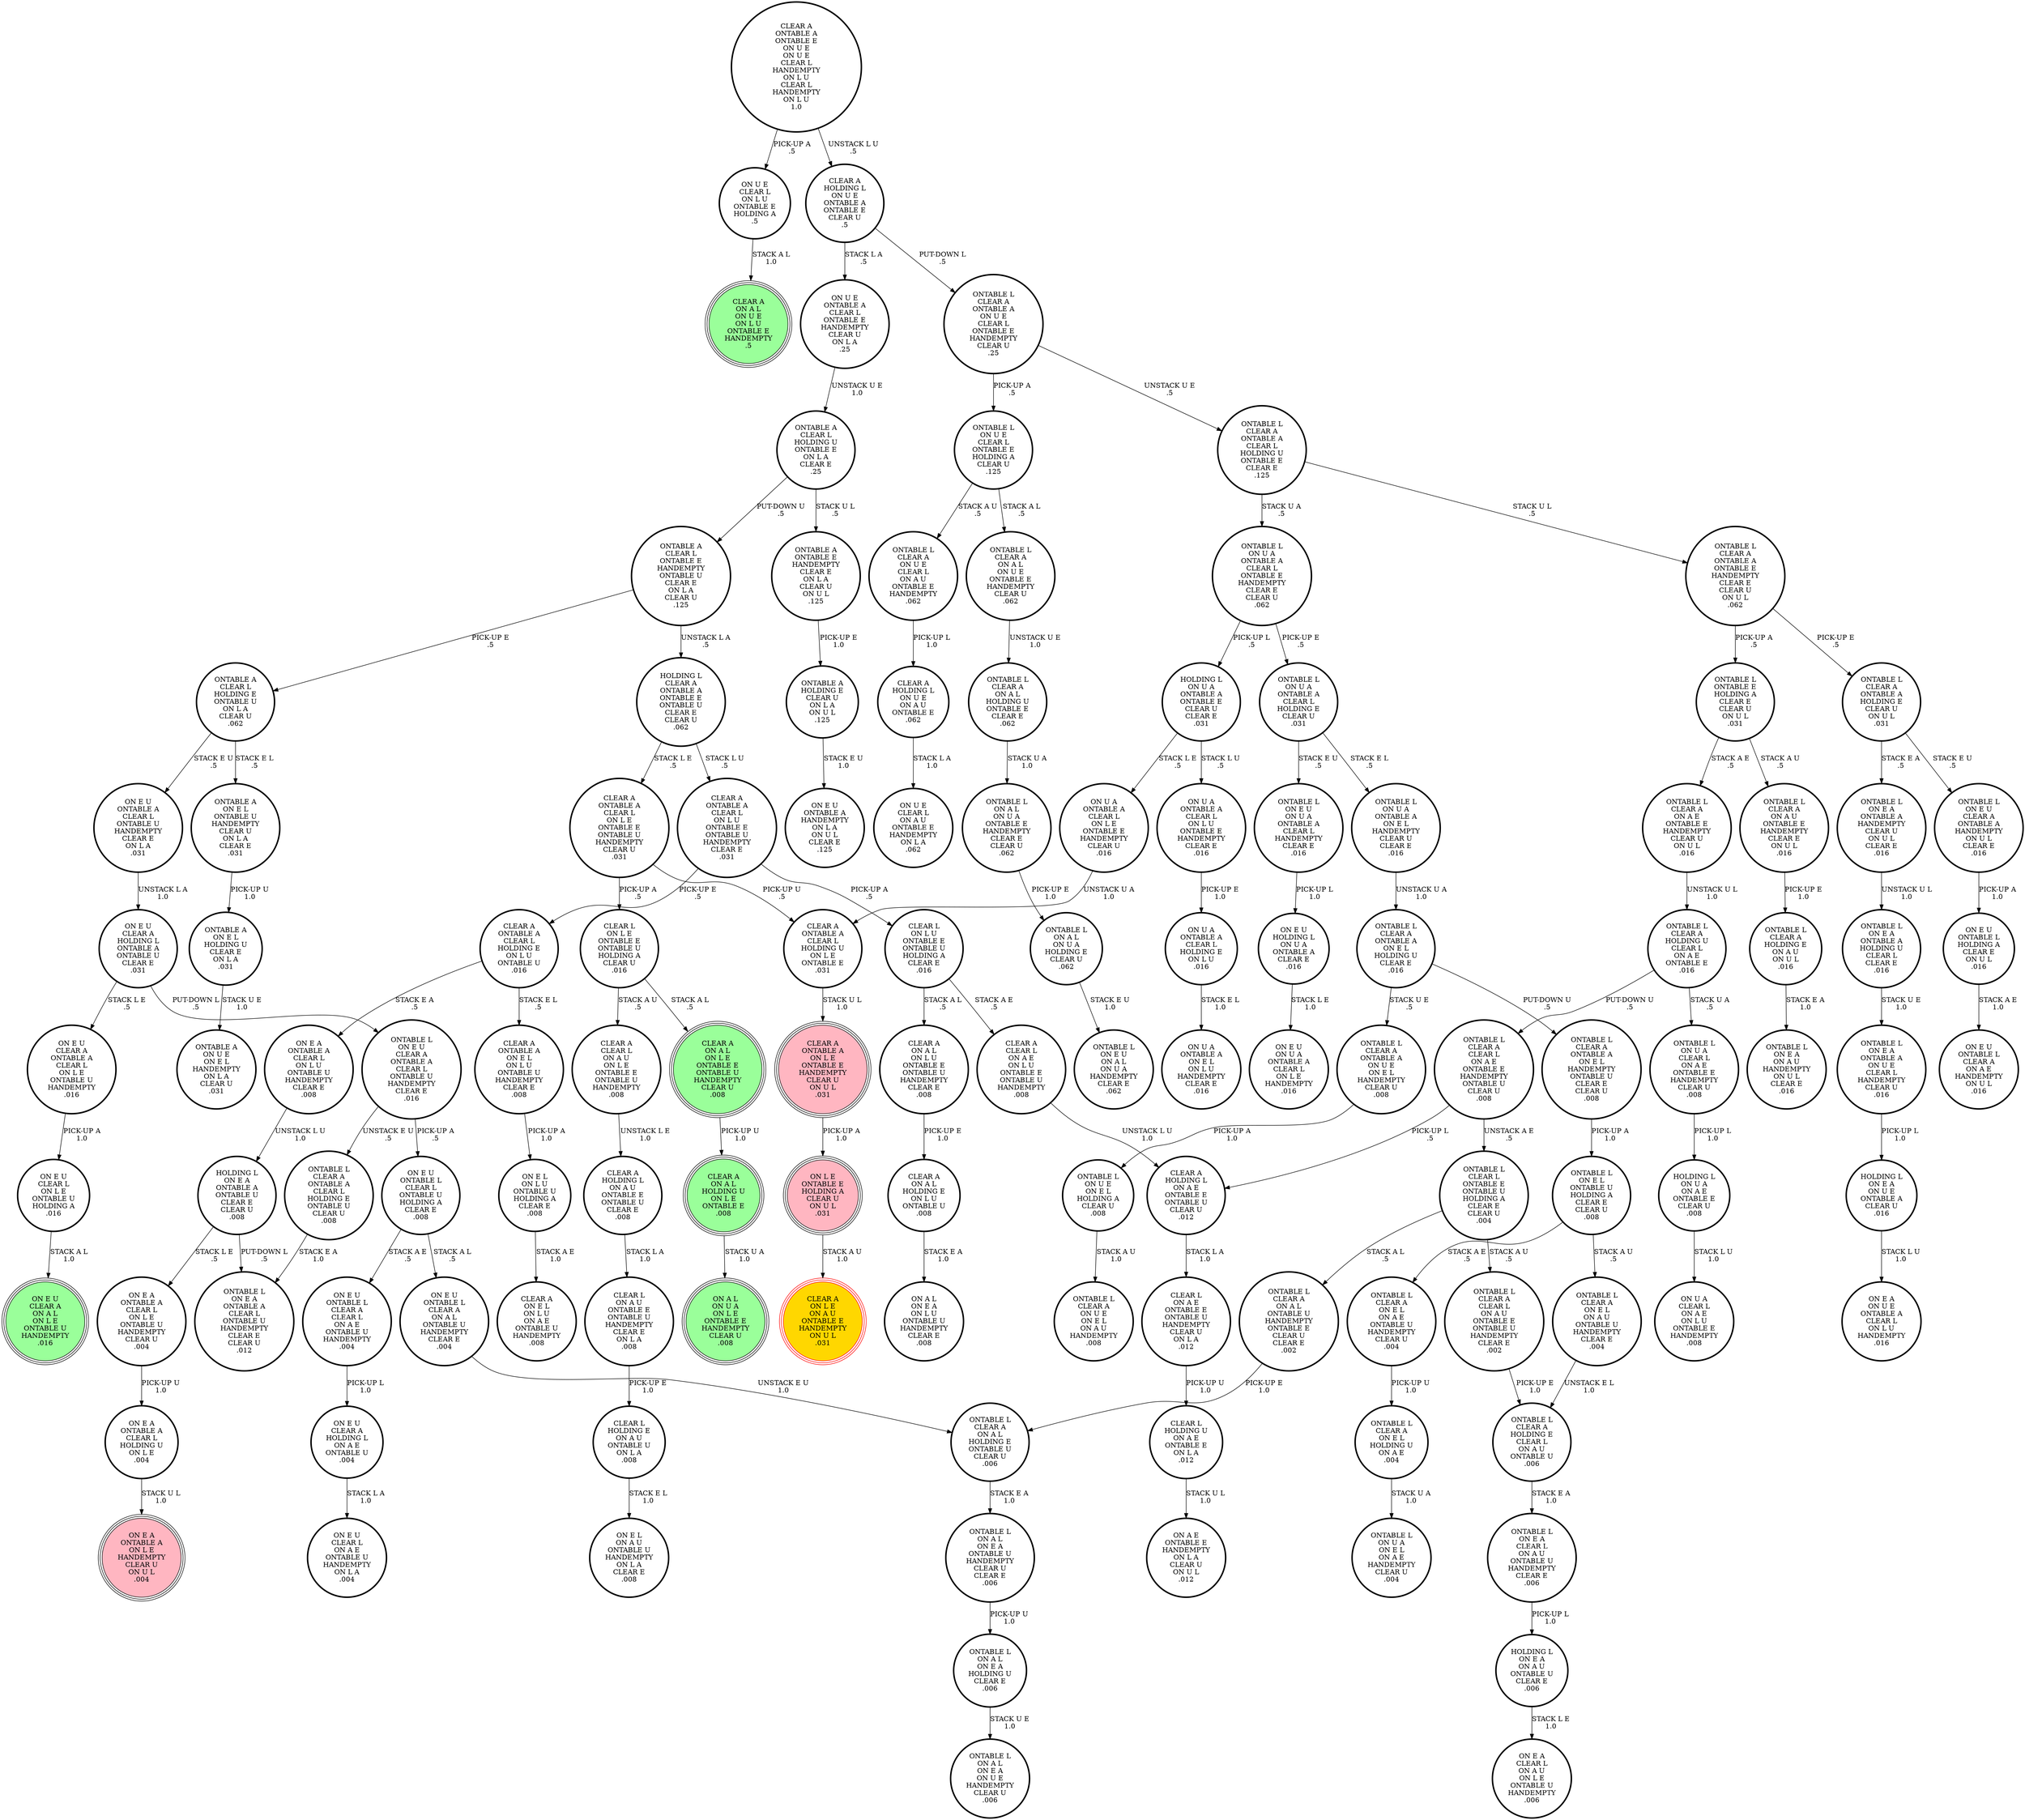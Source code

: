 digraph {
"ONTABLE L\nCLEAR A\nONTABLE A\nCLEAR L\nHOLDING U\nONTABLE E\nCLEAR E\n.125\n" -> "ONTABLE L\nON U A\nONTABLE A\nCLEAR L\nONTABLE E\nHANDEMPTY\nCLEAR E\nCLEAR U\n.062\n"[label="STACK U A\n.5\n"];
"ONTABLE L\nCLEAR A\nONTABLE A\nCLEAR L\nHOLDING U\nONTABLE E\nCLEAR E\n.125\n" -> "ONTABLE L\nCLEAR A\nONTABLE A\nONTABLE E\nHANDEMPTY\nCLEAR E\nCLEAR U\nON U L\n.062\n"[label="STACK U L\n.5\n"];
"ONTABLE L\nCLEAR A\nON A U\nONTABLE E\nHANDEMPTY\nCLEAR E\nON U L\n.016\n" -> "ONTABLE L\nCLEAR A\nHOLDING E\nON A U\nON U L\n.016\n"[label="PICK-UP E\n1.0\n"];
"ONTABLE L\nON E A\nONTABLE A\nHOLDING U\nCLEAR L\nCLEAR E\n.016\n" -> "ONTABLE L\nON E A\nONTABLE A\nON U E\nCLEAR L\nHANDEMPTY\nCLEAR U\n.016\n"[label="STACK U E\n1.0\n"];
"ONTABLE L\nCLEAR A\nONTABLE A\nON U E\nON E L\nHANDEMPTY\nCLEAR U\n.008\n" -> "ONTABLE L\nON U E\nON E L\nHOLDING A\nCLEAR U\n.008\n"[label="PICK-UP A\n1.0\n"];
"HOLDING L\nON E A\nON U E\nONTABLE A\nCLEAR U\n.016\n" -> "ON E A\nON U E\nONTABLE A\nCLEAR L\nON L U\nHANDEMPTY\n.016\n"[label="STACK L U\n1.0\n"];
"CLEAR A\nONTABLE A\nCLEAR L\nON L E\nONTABLE E\nONTABLE U\nHANDEMPTY\nCLEAR U\n.031\n" -> "CLEAR A\nONTABLE A\nCLEAR L\nHOLDING U\nON L E\nONTABLE E\n.031\n"[label="PICK-UP U\n.5\n"];
"CLEAR A\nONTABLE A\nCLEAR L\nON L E\nONTABLE E\nONTABLE U\nHANDEMPTY\nCLEAR U\n.031\n" -> "CLEAR L\nON L E\nONTABLE E\nONTABLE U\nHOLDING A\nCLEAR U\n.016\n"[label="PICK-UP A\n.5\n"];
"CLEAR A\nONTABLE A\nONTABLE E\nON U E\nON U E\nCLEAR L\nHANDEMPTY\nON L U\nCLEAR L\nHANDEMPTY\nON L U\n1.0\n" -> "ON U E\nCLEAR L\nON L U\nONTABLE E\nHOLDING A\n.5\n"[label="PICK-UP A\n.5\n"];
"CLEAR A\nONTABLE A\nONTABLE E\nON U E\nON U E\nCLEAR L\nHANDEMPTY\nON L U\nCLEAR L\nHANDEMPTY\nON L U\n1.0\n" -> "CLEAR A\nHOLDING L\nON U E\nONTABLE A\nONTABLE E\nCLEAR U\n.5\n"[label="UNSTACK L U\n.5\n"];
"ONTABLE L\nCLEAR A\nCLEAR L\nON A E\nONTABLE E\nHANDEMPTY\nONTABLE U\nCLEAR U\n.008\n" -> "CLEAR A\nHOLDING L\nON A E\nONTABLE E\nONTABLE U\nCLEAR U\n.012\n"[label="PICK-UP L\n.5\n"];
"ONTABLE L\nCLEAR A\nCLEAR L\nON A E\nONTABLE E\nHANDEMPTY\nONTABLE U\nCLEAR U\n.008\n" -> "ONTABLE L\nCLEAR L\nONTABLE E\nONTABLE U\nHOLDING A\nCLEAR E\nCLEAR U\n.004\n"[label="UNSTACK A E\n.5\n"];
"ONTABLE L\nON A L\nON U A\nHOLDING E\nCLEAR U\n.062\n" -> "ONTABLE L\nON E U\nON A L\nON U A\nHANDEMPTY\nCLEAR E\n.062\n"[label="STACK E U\n1.0\n"];
"CLEAR A\nCLEAR L\nON A E\nON L U\nONTABLE E\nONTABLE U\nHANDEMPTY\n.008\n" -> "CLEAR A\nHOLDING L\nON A E\nONTABLE E\nONTABLE U\nCLEAR U\n.012\n"[label="UNSTACK L U\n1.0\n"];
"ONTABLE L\nCLEAR A\nHOLDING E\nCLEAR L\nON A U\nONTABLE U\n.006\n" -> "ONTABLE L\nON E A\nCLEAR L\nON A U\nONTABLE U\nHANDEMPTY\nCLEAR E\n.006\n"[label="STACK E A\n1.0\n"];
"ONTABLE L\nON E U\nCLEAR A\nONTABLE A\nHANDEMPTY\nON U L\nCLEAR E\n.016\n" -> "ON E U\nONTABLE L\nHOLDING A\nCLEAR E\nON U L\n.016\n"[label="PICK-UP A\n1.0\n"];
"ON E L\nON L U\nONTABLE U\nHOLDING A\nCLEAR E\n.008\n" -> "CLEAR A\nON E L\nON L U\nON A E\nONTABLE U\nHANDEMPTY\n.008\n"[label="STACK A E\n1.0\n"];
"CLEAR A\nONTABLE A\nCLEAR L\nHOLDING U\nON L E\nONTABLE E\n.031\n" -> "CLEAR A\nONTABLE A\nON L E\nONTABLE E\nHANDEMPTY\nCLEAR U\nON U L\n.031\n"[label="STACK U L\n1.0\n"];
"ONTABLE L\nON U E\nCLEAR L\nONTABLE E\nHOLDING A\nCLEAR U\n.125\n" -> "ONTABLE L\nCLEAR A\nON U E\nCLEAR L\nON A U\nONTABLE E\nHANDEMPTY\n.062\n"[label="STACK A U\n.5\n"];
"ONTABLE L\nON U E\nCLEAR L\nONTABLE E\nHOLDING A\nCLEAR U\n.125\n" -> "ONTABLE L\nCLEAR A\nON A L\nON U E\nONTABLE E\nHANDEMPTY\nCLEAR U\n.062\n"[label="STACK A L\n.5\n"];
"ON E A\nONTABLE A\nCLEAR L\nON L U\nONTABLE U\nHANDEMPTY\nCLEAR E\n.008\n" -> "HOLDING L\nON E A\nONTABLE A\nONTABLE U\nCLEAR E\nCLEAR U\n.008\n"[label="UNSTACK L U\n1.0\n"];
"ONTABLE L\nON E A\nONTABLE A\nON U E\nCLEAR L\nHANDEMPTY\nCLEAR U\n.016\n" -> "HOLDING L\nON E A\nON U E\nONTABLE A\nCLEAR U\n.016\n"[label="PICK-UP L\n1.0\n"];
"HOLDING L\nON E A\nON A U\nONTABLE U\nCLEAR E\n.006\n" -> "ON E A\nCLEAR L\nON A U\nON L E\nONTABLE U\nHANDEMPTY\n.006\n"[label="STACK L E\n1.0\n"];
"CLEAR L\nON L E\nONTABLE E\nONTABLE U\nHOLDING A\nCLEAR U\n.016\n" -> "CLEAR A\nCLEAR L\nON A U\nON L E\nONTABLE E\nONTABLE U\nHANDEMPTY\n.008\n"[label="STACK A U\n.5\n"];
"CLEAR L\nON L E\nONTABLE E\nONTABLE U\nHOLDING A\nCLEAR U\n.016\n" -> "CLEAR A\nON A L\nON L E\nONTABLE E\nONTABLE U\nHANDEMPTY\nCLEAR U\n.008\n"[label="STACK A L\n.5\n"];
"ON E A\nONTABLE A\nCLEAR L\nON L E\nONTABLE U\nHANDEMPTY\nCLEAR U\n.004\n" -> "ON E A\nONTABLE A\nCLEAR L\nHOLDING U\nON L E\n.004\n"[label="PICK-UP U\n1.0\n"];
"ONTABLE L\nCLEAR A\nCLEAR L\nON A U\nONTABLE E\nONTABLE U\nHANDEMPTY\nCLEAR E\n.002\n" -> "ONTABLE L\nCLEAR A\nHOLDING E\nCLEAR L\nON A U\nONTABLE U\n.006\n"[label="PICK-UP E\n1.0\n"];
"ONTABLE L\nONTABLE E\nHOLDING A\nCLEAR E\nCLEAR U\nON U L\n.031\n" -> "ONTABLE L\nCLEAR A\nON A E\nONTABLE E\nHANDEMPTY\nCLEAR U\nON U L\n.016\n"[label="STACK A E\n.5\n"];
"ONTABLE L\nONTABLE E\nHOLDING A\nCLEAR E\nCLEAR U\nON U L\n.031\n" -> "ONTABLE L\nCLEAR A\nON A U\nONTABLE E\nHANDEMPTY\nCLEAR E\nON U L\n.016\n"[label="STACK A U\n.5\n"];
"CLEAR A\nONTABLE A\nCLEAR L\nHOLDING E\nON L U\nONTABLE U\n.016\n" -> "ON E A\nONTABLE A\nCLEAR L\nON L U\nONTABLE U\nHANDEMPTY\nCLEAR E\n.008\n"[label="STACK E A\n.5\n"];
"CLEAR A\nONTABLE A\nCLEAR L\nHOLDING E\nON L U\nONTABLE U\n.016\n" -> "CLEAR A\nONTABLE A\nON E L\nON L U\nONTABLE U\nHANDEMPTY\nCLEAR E\n.008\n"[label="STACK E L\n.5\n"];
"ONTABLE L\nCLEAR A\nONTABLE A\nON E L\nHANDEMPTY\nONTABLE U\nCLEAR E\nCLEAR U\n.008\n" -> "ONTABLE L\nON E L\nONTABLE U\nHOLDING A\nCLEAR E\nCLEAR U\n.008\n"[label="PICK-UP A\n1.0\n"];
"ONTABLE A\nON E L\nONTABLE U\nHANDEMPTY\nCLEAR U\nON L A\nCLEAR E\n.031\n" -> "ONTABLE A\nON E L\nHOLDING U\nCLEAR E\nON L A\n.031\n"[label="PICK-UP U\n1.0\n"];
"ON L E\nONTABLE E\nHOLDING A\nCLEAR U\nON U L\n.031\n" -> "CLEAR A\nON L E\nON A U\nONTABLE E\nHANDEMPTY\nON U L\n.031\n"[label="STACK A U\n1.0\n"];
"ON U E\nCLEAR L\nON L U\nONTABLE E\nHOLDING A\n.5\n" -> "CLEAR A\nON A L\nON U E\nON L U\nONTABLE E\nHANDEMPTY\n.5\n"[label="STACK A L\n1.0\n"];
"ON U A\nONTABLE A\nCLEAR L\nON L E\nONTABLE E\nHANDEMPTY\nCLEAR U\n.016\n" -> "CLEAR A\nONTABLE A\nCLEAR L\nHOLDING U\nON L E\nONTABLE E\n.031\n"[label="UNSTACK U A\n1.0\n"];
"CLEAR L\nON L U\nONTABLE E\nONTABLE U\nHOLDING A\nCLEAR E\n.016\n" -> "CLEAR A\nON A L\nON L U\nONTABLE E\nONTABLE U\nHANDEMPTY\nCLEAR E\n.008\n"[label="STACK A L\n.5\n"];
"CLEAR L\nON L U\nONTABLE E\nONTABLE U\nHOLDING A\nCLEAR E\n.016\n" -> "CLEAR A\nCLEAR L\nON A E\nON L U\nONTABLE E\nONTABLE U\nHANDEMPTY\n.008\n"[label="STACK A E\n.5\n"];
"CLEAR L\nON A U\nONTABLE E\nONTABLE U\nHANDEMPTY\nCLEAR E\nON L A\n.008\n" -> "CLEAR L\nHOLDING E\nON A U\nONTABLE U\nON L A\n.008\n"[label="PICK-UP E\n1.0\n"];
"ON E A\nONTABLE A\nCLEAR L\nHOLDING U\nON L E\n.004\n" -> "ON E A\nONTABLE A\nON L E\nHANDEMPTY\nCLEAR U\nON U L\n.004\n"[label="STACK U L\n1.0\n"];
"ONTABLE L\nON U A\nCLEAR L\nON A E\nONTABLE E\nHANDEMPTY\nCLEAR U\n.008\n" -> "HOLDING L\nON U A\nON A E\nONTABLE E\nCLEAR U\n.008\n"[label="PICK-UP L\n1.0\n"];
"ONTABLE L\nON U A\nONTABLE A\nCLEAR L\nONTABLE E\nHANDEMPTY\nCLEAR E\nCLEAR U\n.062\n" -> "HOLDING L\nON U A\nONTABLE A\nONTABLE E\nCLEAR U\nCLEAR E\n.031\n"[label="PICK-UP L\n.5\n"];
"ONTABLE L\nON U A\nONTABLE A\nCLEAR L\nONTABLE E\nHANDEMPTY\nCLEAR E\nCLEAR U\n.062\n" -> "ONTABLE L\nON U A\nONTABLE A\nCLEAR L\nHOLDING E\nCLEAR U\n.031\n"[label="PICK-UP E\n.5\n"];
"HOLDING L\nON E A\nONTABLE A\nONTABLE U\nCLEAR E\nCLEAR U\n.008\n" -> "ONTABLE L\nON E A\nONTABLE A\nCLEAR L\nONTABLE U\nHANDEMPTY\nCLEAR E\nCLEAR U\n.012\n"[label="PUT-DOWN L\n.5\n"];
"HOLDING L\nON E A\nONTABLE A\nONTABLE U\nCLEAR E\nCLEAR U\n.008\n" -> "ON E A\nONTABLE A\nCLEAR L\nON L E\nONTABLE U\nHANDEMPTY\nCLEAR U\n.004\n"[label="STACK L E\n.5\n"];
"CLEAR L\nHOLDING U\nON A E\nONTABLE E\nON L A\n.012\n" -> "ON A E\nONTABLE E\nHANDEMPTY\nON L A\nCLEAR U\nON U L\n.012\n"[label="STACK U L\n1.0\n"];
"ONTABLE L\nON U A\nONTABLE A\nON E L\nHANDEMPTY\nCLEAR U\nCLEAR E\n.016\n" -> "ONTABLE L\nCLEAR A\nONTABLE A\nON E L\nHOLDING U\nCLEAR E\n.016\n"[label="UNSTACK U A\n1.0\n"];
"CLEAR A\nONTABLE A\nCLEAR L\nON L U\nONTABLE E\nONTABLE U\nHANDEMPTY\nCLEAR E\n.031\n" -> "CLEAR A\nONTABLE A\nCLEAR L\nHOLDING E\nON L U\nONTABLE U\n.016\n"[label="PICK-UP E\n.5\n"];
"CLEAR A\nONTABLE A\nCLEAR L\nON L U\nONTABLE E\nONTABLE U\nHANDEMPTY\nCLEAR E\n.031\n" -> "CLEAR L\nON L U\nONTABLE E\nONTABLE U\nHOLDING A\nCLEAR E\n.016\n"[label="PICK-UP A\n.5\n"];
"CLEAR A\nON A L\nON L E\nONTABLE E\nONTABLE U\nHANDEMPTY\nCLEAR U\n.008\n" -> "CLEAR A\nON A L\nHOLDING U\nON L E\nONTABLE E\n.008\n"[label="PICK-UP U\n1.0\n"];
"ON E U\nONTABLE L\nCLEAR L\nONTABLE U\nHOLDING A\nCLEAR E\n.008\n" -> "ON E U\nONTABLE L\nCLEAR A\nCLEAR L\nON A E\nONTABLE U\nHANDEMPTY\n.004\n"[label="STACK A E\n.5\n"];
"ON E U\nONTABLE L\nCLEAR L\nONTABLE U\nHOLDING A\nCLEAR E\n.008\n" -> "ON E U\nONTABLE L\nCLEAR A\nON A L\nONTABLE U\nHANDEMPTY\nCLEAR E\n.004\n"[label="STACK A L\n.5\n"];
"ONTABLE L\nCLEAR A\nON E L\nON A U\nONTABLE U\nHANDEMPTY\nCLEAR E\n.004\n" -> "ONTABLE L\nCLEAR A\nHOLDING E\nCLEAR L\nON A U\nONTABLE U\n.006\n"[label="UNSTACK E L\n1.0\n"];
"ONTABLE L\nCLEAR A\nON E L\nON A E\nONTABLE U\nHANDEMPTY\nCLEAR U\n.004\n" -> "ONTABLE L\nCLEAR A\nON E L\nHOLDING U\nON A E\n.004\n"[label="PICK-UP U\n1.0\n"];
"ON E U\nONTABLE A\nCLEAR L\nONTABLE U\nHANDEMPTY\nCLEAR E\nON L A\n.031\n" -> "ON E U\nCLEAR A\nHOLDING L\nONTABLE A\nONTABLE U\nCLEAR E\n.031\n"[label="UNSTACK L A\n1.0\n"];
"ONTABLE L\nCLEAR A\nONTABLE A\nCLEAR L\nHOLDING E\nONTABLE U\nCLEAR U\n.008\n" -> "ONTABLE L\nON E A\nONTABLE A\nCLEAR L\nONTABLE U\nHANDEMPTY\nCLEAR E\nCLEAR U\n.012\n"[label="STACK E A\n1.0\n"];
"CLEAR A\nHOLDING L\nON U E\nONTABLE A\nONTABLE E\nCLEAR U\n.5\n" -> "ONTABLE L\nCLEAR A\nONTABLE A\nON U E\nCLEAR L\nONTABLE E\nHANDEMPTY\nCLEAR U\n.25\n"[label="PUT-DOWN L\n.5\n"];
"CLEAR A\nHOLDING L\nON U E\nONTABLE A\nONTABLE E\nCLEAR U\n.5\n" -> "ON U E\nONTABLE A\nCLEAR L\nONTABLE E\nHANDEMPTY\nCLEAR U\nON L A\n.25\n"[label="STACK L A\n.5\n"];
"ONTABLE A\nHOLDING E\nCLEAR U\nON L A\nON U L\n.125\n" -> "ON E U\nONTABLE A\nHANDEMPTY\nON L A\nON U L\nCLEAR E\n.125\n"[label="STACK E U\n1.0\n"];
"ONTABLE L\nCLEAR A\nON A L\nON U E\nONTABLE E\nHANDEMPTY\nCLEAR U\n.062\n" -> "ONTABLE L\nCLEAR A\nON A L\nHOLDING U\nONTABLE E\nCLEAR E\n.062\n"[label="UNSTACK U E\n1.0\n"];
"HOLDING L\nON U A\nONTABLE A\nONTABLE E\nCLEAR U\nCLEAR E\n.031\n" -> "ON U A\nONTABLE A\nCLEAR L\nON L E\nONTABLE E\nHANDEMPTY\nCLEAR U\n.016\n"[label="STACK L E\n.5\n"];
"HOLDING L\nON U A\nONTABLE A\nONTABLE E\nCLEAR U\nCLEAR E\n.031\n" -> "ON U A\nONTABLE A\nCLEAR L\nON L U\nONTABLE E\nHANDEMPTY\nCLEAR E\n.016\n"[label="STACK L U\n.5\n"];
"ONTABLE L\nCLEAR A\nHOLDING E\nON A U\nON U L\n.016\n" -> "ONTABLE L\nON E A\nON A U\nHANDEMPTY\nON U L\nCLEAR E\n.016\n"[label="STACK E A\n1.0\n"];
"ONTABLE L\nCLEAR A\nON A E\nONTABLE E\nHANDEMPTY\nCLEAR U\nON U L\n.016\n" -> "ONTABLE L\nCLEAR A\nHOLDING U\nCLEAR L\nON A E\nONTABLE E\n.016\n"[label="UNSTACK U L\n1.0\n"];
"CLEAR A\nHOLDING L\nON U E\nON A U\nONTABLE E\n.062\n" -> "ON U E\nCLEAR L\nON A U\nONTABLE E\nHANDEMPTY\nON L A\n.062\n"[label="STACK L A\n1.0\n"];
"CLEAR A\nONTABLE A\nON L E\nONTABLE E\nHANDEMPTY\nCLEAR U\nON U L\n.031\n" -> "ON L E\nONTABLE E\nHOLDING A\nCLEAR U\nON U L\n.031\n"[label="PICK-UP A\n1.0\n"];
"CLEAR A\nON A L\nHOLDING E\nON L U\nONTABLE U\n.008\n" -> "ON A L\nON E A\nON L U\nONTABLE U\nHANDEMPTY\nCLEAR E\n.008\n"[label="STACK E A\n1.0\n"];
"ON U A\nONTABLE A\nCLEAR L\nON L U\nONTABLE E\nHANDEMPTY\nCLEAR E\n.016\n" -> "ON U A\nONTABLE A\nCLEAR L\nHOLDING E\nON L U\n.016\n"[label="PICK-UP E\n1.0\n"];
"ON E U\nONTABLE L\nHOLDING A\nCLEAR E\nON U L\n.016\n" -> "ON E U\nONTABLE L\nCLEAR A\nON A E\nHANDEMPTY\nON U L\n.016\n"[label="STACK A E\n1.0\n"];
"ONTABLE L\nON E U\nCLEAR A\nONTABLE A\nCLEAR L\nONTABLE U\nHANDEMPTY\nCLEAR E\n.016\n" -> "ON E U\nONTABLE L\nCLEAR L\nONTABLE U\nHOLDING A\nCLEAR E\n.008\n"[label="PICK-UP A\n.5\n"];
"ONTABLE L\nON E U\nCLEAR A\nONTABLE A\nCLEAR L\nONTABLE U\nHANDEMPTY\nCLEAR E\n.016\n" -> "ONTABLE L\nCLEAR A\nONTABLE A\nCLEAR L\nHOLDING E\nONTABLE U\nCLEAR U\n.008\n"[label="UNSTACK E U\n.5\n"];
"ON U A\nONTABLE A\nCLEAR L\nHOLDING E\nON L U\n.016\n" -> "ON U A\nONTABLE A\nON E L\nON L U\nHANDEMPTY\nCLEAR E\n.016\n"[label="STACK E L\n1.0\n"];
"HOLDING L\nON U A\nON A E\nONTABLE E\nCLEAR U\n.008\n" -> "ON U A\nCLEAR L\nON A E\nON L U\nONTABLE E\nHANDEMPTY\n.008\n"[label="STACK L U\n1.0\n"];
"ONTABLE L\nCLEAR L\nONTABLE E\nONTABLE U\nHOLDING A\nCLEAR E\nCLEAR U\n.004\n" -> "ONTABLE L\nCLEAR A\nON A L\nONTABLE U\nHANDEMPTY\nONTABLE E\nCLEAR U\nCLEAR E\n.002\n"[label="STACK A L\n.5\n"];
"ONTABLE L\nCLEAR L\nONTABLE E\nONTABLE U\nHOLDING A\nCLEAR E\nCLEAR U\n.004\n" -> "ONTABLE L\nCLEAR A\nCLEAR L\nON A U\nONTABLE E\nONTABLE U\nHANDEMPTY\nCLEAR E\n.002\n"[label="STACK A U\n.5\n"];
"ONTABLE L\nCLEAR A\nON A L\nHOLDING U\nONTABLE E\nCLEAR E\n.062\n" -> "ONTABLE L\nON A L\nON U A\nONTABLE E\nHANDEMPTY\nCLEAR E\nCLEAR U\n.062\n"[label="STACK U A\n1.0\n"];
"ONTABLE A\nON E L\nHOLDING U\nCLEAR E\nON L A\n.031\n" -> "ONTABLE A\nON U E\nON E L\nHANDEMPTY\nON L A\nCLEAR U\n.031\n"[label="STACK U E\n1.0\n"];
"ON E U\nCLEAR A\nHOLDING L\nONTABLE A\nONTABLE U\nCLEAR E\n.031\n" -> "ON E U\nCLEAR A\nONTABLE A\nCLEAR L\nON L E\nONTABLE U\nHANDEMPTY\n.016\n"[label="STACK L E\n.5\n"];
"ON E U\nCLEAR A\nHOLDING L\nONTABLE A\nONTABLE U\nCLEAR E\n.031\n" -> "ONTABLE L\nON E U\nCLEAR A\nONTABLE A\nCLEAR L\nONTABLE U\nHANDEMPTY\nCLEAR E\n.016\n"[label="PUT-DOWN L\n.5\n"];
"CLEAR A\nON A L\nON L U\nONTABLE E\nONTABLE U\nHANDEMPTY\nCLEAR E\n.008\n" -> "CLEAR A\nON A L\nHOLDING E\nON L U\nONTABLE U\n.008\n"[label="PICK-UP E\n1.0\n"];
"CLEAR A\nCLEAR L\nON A U\nON L E\nONTABLE E\nONTABLE U\nHANDEMPTY\n.008\n" -> "CLEAR A\nHOLDING L\nON A U\nONTABLE E\nONTABLE U\nCLEAR E\n.008\n"[label="UNSTACK L E\n1.0\n"];
"CLEAR L\nHOLDING E\nON A U\nONTABLE U\nON L A\n.008\n" -> "ON E L\nON A U\nONTABLE U\nHANDEMPTY\nON L A\nCLEAR E\n.008\n"[label="STACK E L\n1.0\n"];
"CLEAR A\nON A L\nHOLDING U\nON L E\nONTABLE E\n.008\n" -> "ON A L\nON U A\nON L E\nONTABLE E\nHANDEMPTY\nCLEAR U\n.008\n"[label="STACK U A\n1.0\n"];
"ON U E\nONTABLE A\nCLEAR L\nONTABLE E\nHANDEMPTY\nCLEAR U\nON L A\n.25\n" -> "ONTABLE A\nCLEAR L\nHOLDING U\nONTABLE E\nON L A\nCLEAR E\n.25\n"[label="UNSTACK U E\n1.0\n"];
"ONTABLE L\nCLEAR A\nON E L\nHOLDING U\nON A E\n.004\n" -> "ONTABLE L\nON U A\nON E L\nON A E\nHANDEMPTY\nCLEAR U\n.004\n"[label="STACK U A\n1.0\n"];
"ON E U\nCLEAR A\nONTABLE A\nCLEAR L\nON L E\nONTABLE U\nHANDEMPTY\n.016\n" -> "ON E U\nCLEAR L\nON L E\nONTABLE U\nHOLDING A\n.016\n"[label="PICK-UP A\n1.0\n"];
"ONTABLE L\nON U A\nONTABLE A\nCLEAR L\nHOLDING E\nCLEAR U\n.031\n" -> "ONTABLE L\nON E U\nON U A\nONTABLE A\nCLEAR L\nHANDEMPTY\nCLEAR E\n.016\n"[label="STACK E U\n.5\n"];
"ONTABLE L\nON U A\nONTABLE A\nCLEAR L\nHOLDING E\nCLEAR U\n.031\n" -> "ONTABLE L\nON U A\nONTABLE A\nON E L\nHANDEMPTY\nCLEAR U\nCLEAR E\n.016\n"[label="STACK E L\n.5\n"];
"ON E U\nONTABLE L\nCLEAR A\nON A L\nONTABLE U\nHANDEMPTY\nCLEAR E\n.004\n" -> "ONTABLE L\nCLEAR A\nON A L\nHOLDING E\nONTABLE U\nCLEAR U\n.006\n"[label="UNSTACK E U\n1.0\n"];
"ONTABLE L\nCLEAR A\nHOLDING U\nCLEAR L\nON A E\nONTABLE E\n.016\n" -> "ONTABLE L\nON U A\nCLEAR L\nON A E\nONTABLE E\nHANDEMPTY\nCLEAR U\n.008\n"[label="STACK U A\n.5\n"];
"ONTABLE L\nCLEAR A\nHOLDING U\nCLEAR L\nON A E\nONTABLE E\n.016\n" -> "ONTABLE L\nCLEAR A\nCLEAR L\nON A E\nONTABLE E\nHANDEMPTY\nONTABLE U\nCLEAR U\n.008\n"[label="PUT-DOWN U\n.5\n"];
"HOLDING L\nCLEAR A\nONTABLE A\nONTABLE E\nONTABLE U\nCLEAR E\nCLEAR U\n.062\n" -> "CLEAR A\nONTABLE A\nCLEAR L\nON L E\nONTABLE E\nONTABLE U\nHANDEMPTY\nCLEAR U\n.031\n"[label="STACK L E\n.5\n"];
"HOLDING L\nCLEAR A\nONTABLE A\nONTABLE E\nONTABLE U\nCLEAR E\nCLEAR U\n.062\n" -> "CLEAR A\nONTABLE A\nCLEAR L\nON L U\nONTABLE E\nONTABLE U\nHANDEMPTY\nCLEAR E\n.031\n"[label="STACK L U\n.5\n"];
"ONTABLE L\nON E A\nONTABLE A\nHANDEMPTY\nCLEAR U\nON U L\nCLEAR E\n.016\n" -> "ONTABLE L\nON E A\nONTABLE A\nHOLDING U\nCLEAR L\nCLEAR E\n.016\n"[label="UNSTACK U L\n1.0\n"];
"ONTABLE A\nCLEAR L\nHOLDING E\nONTABLE U\nON L A\nCLEAR U\n.062\n" -> "ON E U\nONTABLE A\nCLEAR L\nONTABLE U\nHANDEMPTY\nCLEAR E\nON L A\n.031\n"[label="STACK E U\n.5\n"];
"ONTABLE A\nCLEAR L\nHOLDING E\nONTABLE U\nON L A\nCLEAR U\n.062\n" -> "ONTABLE A\nON E L\nONTABLE U\nHANDEMPTY\nCLEAR U\nON L A\nCLEAR E\n.031\n"[label="STACK E L\n.5\n"];
"ONTABLE L\nCLEAR A\nONTABLE A\nON E L\nHOLDING U\nCLEAR E\n.016\n" -> "ONTABLE L\nCLEAR A\nONTABLE A\nON E L\nHANDEMPTY\nONTABLE U\nCLEAR E\nCLEAR U\n.008\n"[label="PUT-DOWN U\n.5\n"];
"ONTABLE L\nCLEAR A\nONTABLE A\nON E L\nHOLDING U\nCLEAR E\n.016\n" -> "ONTABLE L\nCLEAR A\nONTABLE A\nON U E\nON E L\nHANDEMPTY\nCLEAR U\n.008\n"[label="STACK U E\n.5\n"];
"ONTABLE L\nCLEAR A\nONTABLE A\nHOLDING E\nCLEAR U\nON U L\n.031\n" -> "ONTABLE L\nON E U\nCLEAR A\nONTABLE A\nHANDEMPTY\nON U L\nCLEAR E\n.016\n"[label="STACK E U\n.5\n"];
"ONTABLE L\nCLEAR A\nONTABLE A\nHOLDING E\nCLEAR U\nON U L\n.031\n" -> "ONTABLE L\nON E A\nONTABLE A\nHANDEMPTY\nCLEAR U\nON U L\nCLEAR E\n.016\n"[label="STACK E A\n.5\n"];
"ON E U\nCLEAR A\nHOLDING L\nON A E\nONTABLE U\n.004\n" -> "ON E U\nCLEAR L\nON A E\nONTABLE U\nHANDEMPTY\nON L A\n.004\n"[label="STACK L A\n1.0\n"];
"ONTABLE L\nON A L\nON E A\nONTABLE U\nHANDEMPTY\nCLEAR U\nCLEAR E\n.006\n" -> "ONTABLE L\nON A L\nON E A\nHOLDING U\nCLEAR E\n.006\n"[label="PICK-UP U\n1.0\n"];
"ONTABLE A\nCLEAR L\nHOLDING U\nONTABLE E\nON L A\nCLEAR E\n.25\n" -> "ONTABLE A\nCLEAR L\nONTABLE E\nHANDEMPTY\nONTABLE U\nCLEAR E\nON L A\nCLEAR U\n.125\n"[label="PUT-DOWN U\n.5\n"];
"ONTABLE A\nCLEAR L\nHOLDING U\nONTABLE E\nON L A\nCLEAR E\n.25\n" -> "ONTABLE A\nONTABLE E\nHANDEMPTY\nCLEAR E\nON L A\nCLEAR U\nON U L\n.125\n"[label="STACK U L\n.5\n"];
"ONTABLE L\nON U E\nON E L\nHOLDING A\nCLEAR U\n.008\n" -> "ONTABLE L\nCLEAR A\nON U E\nON E L\nON A U\nHANDEMPTY\n.008\n"[label="STACK A U\n1.0\n"];
"CLEAR L\nON A E\nONTABLE E\nONTABLE U\nHANDEMPTY\nCLEAR U\nON L A\n.012\n" -> "CLEAR L\nHOLDING U\nON A E\nONTABLE E\nON L A\n.012\n"[label="PICK-UP U\n1.0\n"];
"ONTABLE L\nCLEAR A\nON A L\nHOLDING E\nONTABLE U\nCLEAR U\n.006\n" -> "ONTABLE L\nON A L\nON E A\nONTABLE U\nHANDEMPTY\nCLEAR U\nCLEAR E\n.006\n"[label="STACK E A\n1.0\n"];
"ON E U\nHOLDING L\nON U A\nONTABLE A\nCLEAR E\n.016\n" -> "ON E U\nON U A\nONTABLE A\nCLEAR L\nON L E\nHANDEMPTY\n.016\n"[label="STACK L E\n1.0\n"];
"CLEAR A\nHOLDING L\nON A U\nONTABLE E\nONTABLE U\nCLEAR E\n.008\n" -> "CLEAR L\nON A U\nONTABLE E\nONTABLE U\nHANDEMPTY\nCLEAR E\nON L A\n.008\n"[label="STACK L A\n1.0\n"];
"ONTABLE L\nCLEAR A\nON A L\nONTABLE U\nHANDEMPTY\nONTABLE E\nCLEAR U\nCLEAR E\n.002\n" -> "ONTABLE L\nCLEAR A\nON A L\nHOLDING E\nONTABLE U\nCLEAR U\n.006\n"[label="PICK-UP E\n1.0\n"];
"ONTABLE L\nCLEAR A\nONTABLE A\nONTABLE E\nHANDEMPTY\nCLEAR E\nCLEAR U\nON U L\n.062\n" -> "ONTABLE L\nCLEAR A\nONTABLE A\nHOLDING E\nCLEAR U\nON U L\n.031\n"[label="PICK-UP E\n.5\n"];
"ONTABLE L\nCLEAR A\nONTABLE A\nONTABLE E\nHANDEMPTY\nCLEAR E\nCLEAR U\nON U L\n.062\n" -> "ONTABLE L\nONTABLE E\nHOLDING A\nCLEAR E\nCLEAR U\nON U L\n.031\n"[label="PICK-UP A\n.5\n"];
"ONTABLE L\nON E A\nCLEAR L\nON A U\nONTABLE U\nHANDEMPTY\nCLEAR E\n.006\n" -> "HOLDING L\nON E A\nON A U\nONTABLE U\nCLEAR E\n.006\n"[label="PICK-UP L\n1.0\n"];
"CLEAR A\nHOLDING L\nON A E\nONTABLE E\nONTABLE U\nCLEAR U\n.012\n" -> "CLEAR L\nON A E\nONTABLE E\nONTABLE U\nHANDEMPTY\nCLEAR U\nON L A\n.012\n"[label="STACK L A\n1.0\n"];
"CLEAR A\nONTABLE A\nON E L\nON L U\nONTABLE U\nHANDEMPTY\nCLEAR E\n.008\n" -> "ON E L\nON L U\nONTABLE U\nHOLDING A\nCLEAR E\n.008\n"[label="PICK-UP A\n1.0\n"];
"ON E U\nONTABLE L\nCLEAR A\nCLEAR L\nON A E\nONTABLE U\nHANDEMPTY\n.004\n" -> "ON E U\nCLEAR A\nHOLDING L\nON A E\nONTABLE U\n.004\n"[label="PICK-UP L\n1.0\n"];
"ONTABLE L\nCLEAR A\nONTABLE A\nON U E\nCLEAR L\nONTABLE E\nHANDEMPTY\nCLEAR U\n.25\n" -> "ONTABLE L\nCLEAR A\nONTABLE A\nCLEAR L\nHOLDING U\nONTABLE E\nCLEAR E\n.125\n"[label="UNSTACK U E\n.5\n"];
"ONTABLE L\nCLEAR A\nONTABLE A\nON U E\nCLEAR L\nONTABLE E\nHANDEMPTY\nCLEAR U\n.25\n" -> "ONTABLE L\nON U E\nCLEAR L\nONTABLE E\nHOLDING A\nCLEAR U\n.125\n"[label="PICK-UP A\n.5\n"];
"ON E U\nCLEAR L\nON L E\nONTABLE U\nHOLDING A\n.016\n" -> "ON E U\nCLEAR A\nON A L\nON L E\nONTABLE U\nHANDEMPTY\n.016\n"[label="STACK A L\n1.0\n"];
"ONTABLE L\nON E L\nONTABLE U\nHOLDING A\nCLEAR E\nCLEAR U\n.008\n" -> "ONTABLE L\nCLEAR A\nON E L\nON A E\nONTABLE U\nHANDEMPTY\nCLEAR U\n.004\n"[label="STACK A E\n.5\n"];
"ONTABLE L\nON E L\nONTABLE U\nHOLDING A\nCLEAR E\nCLEAR U\n.008\n" -> "ONTABLE L\nCLEAR A\nON E L\nON A U\nONTABLE U\nHANDEMPTY\nCLEAR E\n.004\n"[label="STACK A U\n.5\n"];
"ONTABLE A\nCLEAR L\nONTABLE E\nHANDEMPTY\nONTABLE U\nCLEAR E\nON L A\nCLEAR U\n.125\n" -> "HOLDING L\nCLEAR A\nONTABLE A\nONTABLE E\nONTABLE U\nCLEAR E\nCLEAR U\n.062\n"[label="UNSTACK L A\n.5\n"];
"ONTABLE A\nCLEAR L\nONTABLE E\nHANDEMPTY\nONTABLE U\nCLEAR E\nON L A\nCLEAR U\n.125\n" -> "ONTABLE A\nCLEAR L\nHOLDING E\nONTABLE U\nON L A\nCLEAR U\n.062\n"[label="PICK-UP E\n.5\n"];
"ONTABLE L\nCLEAR A\nON U E\nCLEAR L\nON A U\nONTABLE E\nHANDEMPTY\n.062\n" -> "CLEAR A\nHOLDING L\nON U E\nON A U\nONTABLE E\n.062\n"[label="PICK-UP L\n1.0\n"];
"ONTABLE L\nON A L\nON U A\nONTABLE E\nHANDEMPTY\nCLEAR E\nCLEAR U\n.062\n" -> "ONTABLE L\nON A L\nON U A\nHOLDING E\nCLEAR U\n.062\n"[label="PICK-UP E\n1.0\n"];
"ONTABLE A\nONTABLE E\nHANDEMPTY\nCLEAR E\nON L A\nCLEAR U\nON U L\n.125\n" -> "ONTABLE A\nHOLDING E\nCLEAR U\nON L A\nON U L\n.125\n"[label="PICK-UP E\n1.0\n"];
"ONTABLE L\nON E U\nON U A\nONTABLE A\nCLEAR L\nHANDEMPTY\nCLEAR E\n.016\n" -> "ON E U\nHOLDING L\nON U A\nONTABLE A\nCLEAR E\n.016\n"[label="PICK-UP L\n1.0\n"];
"ONTABLE L\nON A L\nON E A\nHOLDING U\nCLEAR E\n.006\n" -> "ONTABLE L\nON A L\nON E A\nON U E\nHANDEMPTY\nCLEAR U\n.006\n"[label="STACK U E\n1.0\n"];
"ONTABLE L\nON E A\nONTABLE A\nCLEAR L\nONTABLE U\nHANDEMPTY\nCLEAR E\nCLEAR U\n.012\n" [shape=circle, penwidth=3];
"ON E L\nON A U\nONTABLE U\nHANDEMPTY\nON L A\nCLEAR E\n.008\n" [shape=circle, penwidth=3];
"ON E A\nON U E\nONTABLE A\nCLEAR L\nON L U\nHANDEMPTY\n.016\n" [shape=circle, penwidth=3];
"CLEAR A\nON A L\nON U E\nON L U\nONTABLE E\nHANDEMPTY\n.5\n" [shape=circle, style=filled, fillcolor=palegreen1, peripheries=3];
"ONTABLE L\nON E U\nON A L\nON U A\nHANDEMPTY\nCLEAR E\n.062\n" [shape=circle, penwidth=3];
"CLEAR A\nON E L\nON L U\nON A E\nONTABLE U\nHANDEMPTY\n.008\n" [shape=circle, penwidth=3];
"ONTABLE L\nON A L\nON E A\nON U E\nHANDEMPTY\nCLEAR U\n.006\n" [shape=circle, penwidth=3];
"ON E A\nCLEAR L\nON A U\nON L E\nONTABLE U\nHANDEMPTY\n.006\n" [shape=circle, penwidth=3];
"ONTABLE A\nON U E\nON E L\nHANDEMPTY\nON L A\nCLEAR U\n.031\n" [shape=circle, penwidth=3];
"ON E U\nON U A\nONTABLE A\nCLEAR L\nON L E\nHANDEMPTY\n.016\n" [shape=circle, penwidth=3];
"ON E U\nONTABLE L\nCLEAR A\nON A E\nHANDEMPTY\nON U L\n.016\n" [shape=circle, penwidth=3];
"ON E U\nCLEAR L\nON A E\nONTABLE U\nHANDEMPTY\nON L A\n.004\n" [shape=circle, penwidth=3];
"ON E U\nONTABLE A\nHANDEMPTY\nON L A\nON U L\nCLEAR E\n.125\n" [shape=circle, penwidth=3];
"ON A L\nON E A\nON L U\nONTABLE U\nHANDEMPTY\nCLEAR E\n.008\n" [shape=circle, penwidth=3];
"ONTABLE L\nCLEAR A\nON U E\nON E L\nON A U\nHANDEMPTY\n.008\n" [shape=circle, penwidth=3];
"ON U A\nONTABLE A\nON E L\nON L U\nHANDEMPTY\nCLEAR E\n.016\n" [shape=circle, penwidth=3];
"ONTABLE L\nON E A\nON A U\nHANDEMPTY\nON U L\nCLEAR E\n.016\n" [shape=circle, penwidth=3];
"ON U E\nCLEAR L\nON A U\nONTABLE E\nHANDEMPTY\nON L A\n.062\n" [shape=circle, penwidth=3];
"CLEAR A\nON L E\nON A U\nONTABLE E\nHANDEMPTY\nON U L\n.031\n" [shape=circle, style=filled color=red, fillcolor=gold, peripheries=3];
"ON A L\nON U A\nON L E\nONTABLE E\nHANDEMPTY\nCLEAR U\n.008\n" [shape=circle, style=filled, fillcolor=palegreen1, peripheries=3];
"ON E A\nONTABLE A\nON L E\nHANDEMPTY\nCLEAR U\nON U L\n.004\n" [shape=circle, style=filled, fillcolor=lightpink, peripheries=3];
"ON E U\nCLEAR A\nON A L\nON L E\nONTABLE U\nHANDEMPTY\n.016\n" [shape=circle, style=filled, fillcolor=palegreen1, peripheries=3];
"ONTABLE L\nON U A\nON E L\nON A E\nHANDEMPTY\nCLEAR U\n.004\n" [shape=circle, penwidth=3];
"ON U A\nCLEAR L\nON A E\nON L U\nONTABLE E\nHANDEMPTY\n.008\n" [shape=circle, penwidth=3];
"ON A E\nONTABLE E\nHANDEMPTY\nON L A\nCLEAR U\nON U L\n.012\n" [shape=circle, penwidth=3];
"ONTABLE L\nON E A\nONTABLE A\nCLEAR L\nONTABLE U\nHANDEMPTY\nCLEAR E\nCLEAR U\n.012\n" [shape=circle, penwidth=3];
"ONTABLE L\nCLEAR A\nON A U\nONTABLE E\nHANDEMPTY\nCLEAR E\nON U L\n.016\n" [shape=circle, penwidth=3];
"ON E L\nON L U\nONTABLE U\nHOLDING A\nCLEAR E\n.008\n" [shape=circle, penwidth=3];
"ON E L\nON A U\nONTABLE U\nHANDEMPTY\nON L A\nCLEAR E\n.008\n" [shape=circle, penwidth=3];
"ONTABLE A\nCLEAR L\nONTABLE E\nHANDEMPTY\nONTABLE U\nCLEAR E\nON L A\nCLEAR U\n.125\n" [shape=circle, penwidth=3];
"ONTABLE L\nCLEAR A\nHOLDING E\nON A U\nON U L\n.016\n" [shape=circle, penwidth=3];
"CLEAR L\nHOLDING E\nON A U\nONTABLE U\nON L A\n.008\n" [shape=circle, penwidth=3];
"ONTABLE L\nCLEAR A\nON A E\nONTABLE E\nHANDEMPTY\nCLEAR U\nON U L\n.016\n" [shape=circle, penwidth=3];
"CLEAR L\nHOLDING U\nON A E\nONTABLE E\nON L A\n.012\n" [shape=circle, penwidth=3];
"ON E U\nONTABLE L\nCLEAR A\nCLEAR L\nON A E\nONTABLE U\nHANDEMPTY\n.004\n" [shape=circle, penwidth=3];
"ONTABLE L\nCLEAR A\nONTABLE A\nON E L\nHOLDING U\nCLEAR E\n.016\n" [shape=circle, penwidth=3];
"ON U E\nCLEAR L\nON L U\nONTABLE E\nHOLDING A\n.5\n" [shape=circle, penwidth=3];
"ONTABLE L\nONTABLE E\nHOLDING A\nCLEAR E\nCLEAR U\nON U L\n.031\n" [shape=circle, penwidth=3];
"ONTABLE L\nON A L\nON E A\nHOLDING U\nCLEAR E\n.006\n" [shape=circle, penwidth=3];
"ONTABLE L\nCLEAR A\nCLEAR L\nON A U\nONTABLE E\nONTABLE U\nHANDEMPTY\nCLEAR E\n.002\n" [shape=circle, penwidth=3];
"ON E U\nCLEAR A\nHOLDING L\nON A E\nONTABLE U\n.004\n" [shape=circle, penwidth=3];
"ONTABLE L\nON U E\nCLEAR L\nONTABLE E\nHOLDING A\nCLEAR U\n.125\n" [shape=circle, penwidth=3];
"ONTABLE L\nON A L\nON U A\nONTABLE E\nHANDEMPTY\nCLEAR E\nCLEAR U\n.062\n" [shape=circle, penwidth=3];
"ONTABLE L\nCLEAR A\nONTABLE A\nCLEAR L\nHOLDING E\nONTABLE U\nCLEAR U\n.008\n" [shape=circle, penwidth=3];
"ONTABLE L\nON A L\nON U A\nHOLDING E\nCLEAR U\n.062\n" [shape=circle, penwidth=3];
"ONTABLE L\nCLEAR A\nONTABLE A\nON U E\nON E L\nHANDEMPTY\nCLEAR U\n.008\n" [shape=circle, penwidth=3];
"ON E A\nON U E\nONTABLE A\nCLEAR L\nON L U\nHANDEMPTY\n.016\n" [shape=circle, penwidth=3];
"ONTABLE L\nCLEAR A\nON A L\nHOLDING E\nONTABLE U\nCLEAR U\n.006\n" [shape=circle, penwidth=3];
"ONTABLE L\nCLEAR A\nCLEAR L\nON A E\nONTABLE E\nHANDEMPTY\nONTABLE U\nCLEAR U\n.008\n" [shape=circle, penwidth=3];
"CLEAR A\nONTABLE A\nCLEAR L\nON L E\nONTABLE E\nONTABLE U\nHANDEMPTY\nCLEAR U\n.031\n" [shape=circle, penwidth=3];
"ON E U\nCLEAR A\nONTABLE A\nCLEAR L\nON L E\nONTABLE U\nHANDEMPTY\n.016\n" [shape=circle, penwidth=3];
"CLEAR A\nON A L\nON U E\nON L U\nONTABLE E\nHANDEMPTY\n.5\n" [shape=circle, style=filled, fillcolor=palegreen1, peripheries=3];
"HOLDING L\nCLEAR A\nONTABLE A\nONTABLE E\nONTABLE U\nCLEAR E\nCLEAR U\n.062\n" [shape=circle, penwidth=3];
"ONTABLE L\nON E U\nON A L\nON U A\nHANDEMPTY\nCLEAR E\n.062\n" [shape=circle, penwidth=3];
"CLEAR A\nON E L\nON L U\nON A E\nONTABLE U\nHANDEMPTY\n.008\n" [shape=circle, penwidth=3];
"ON U A\nONTABLE A\nCLEAR L\nON L E\nONTABLE E\nHANDEMPTY\nCLEAR U\n.016\n" [shape=circle, penwidth=3];
"ON U E\nONTABLE A\nCLEAR L\nONTABLE E\nHANDEMPTY\nCLEAR U\nON L A\n.25\n" [shape=circle, penwidth=3];
"ONTABLE L\nON A L\nON E A\nON U E\nHANDEMPTY\nCLEAR U\n.006\n" [shape=circle, penwidth=3];
"ONTABLE L\nON E U\nON U A\nONTABLE A\nCLEAR L\nHANDEMPTY\nCLEAR E\n.016\n" [shape=circle, penwidth=3];
"CLEAR A\nONTABLE A\nON E L\nON L U\nONTABLE U\nHANDEMPTY\nCLEAR E\n.008\n" [shape=circle, penwidth=3];
"ON E U\nONTABLE L\nCLEAR A\nON A L\nONTABLE U\nHANDEMPTY\nCLEAR E\n.004\n" [shape=circle, penwidth=3];
"ONTABLE L\nCLEAR L\nONTABLE E\nONTABLE U\nHOLDING A\nCLEAR E\nCLEAR U\n.004\n" [shape=circle, penwidth=3];
"ON E A\nCLEAR L\nON A U\nON L E\nONTABLE U\nHANDEMPTY\n.006\n" [shape=circle, penwidth=3];
"CLEAR A\nHOLDING L\nON A E\nONTABLE E\nONTABLE U\nCLEAR U\n.012\n" [shape=circle, penwidth=3];
"CLEAR A\nONTABLE A\nONTABLE E\nON U E\nON U E\nCLEAR L\nHANDEMPTY\nON L U\nCLEAR L\nHANDEMPTY\nON L U\n1.0\n" [shape=circle, penwidth=3];
"ONTABLE L\nON E A\nONTABLE A\nHOLDING U\nCLEAR L\nCLEAR E\n.016\n" [shape=circle, penwidth=3];
"ON U A\nONTABLE A\nCLEAR L\nHOLDING E\nON L U\n.016\n" [shape=circle, penwidth=3];
"ONTABLE L\nCLEAR A\nON U E\nCLEAR L\nON A U\nONTABLE E\nHANDEMPTY\n.062\n" [shape=circle, penwidth=3];
"ON E U\nHOLDING L\nON U A\nONTABLE A\nCLEAR E\n.016\n" [shape=circle, penwidth=3];
"ONTABLE L\nON E U\nCLEAR A\nONTABLE A\nHANDEMPTY\nON U L\nCLEAR E\n.016\n" [shape=circle, penwidth=3];
"ONTABLE L\nON E A\nCLEAR L\nON A U\nONTABLE U\nHANDEMPTY\nCLEAR E\n.006\n" [shape=circle, penwidth=3];
"CLEAR L\nON L E\nONTABLE E\nONTABLE U\nHOLDING A\nCLEAR U\n.016\n" [shape=circle, penwidth=3];
"ONTABLE L\nCLEAR A\nHOLDING U\nCLEAR L\nON A E\nONTABLE E\n.016\n" [shape=circle, penwidth=3];
"ON E A\nONTABLE A\nCLEAR L\nON L U\nONTABLE U\nHANDEMPTY\nCLEAR E\n.008\n" [shape=circle, penwidth=3];
"ONTABLE A\nHOLDING E\nCLEAR U\nON L A\nON U L\n.125\n" [shape=circle, penwidth=3];
"ON E U\nONTABLE L\nHOLDING A\nCLEAR E\nON U L\n.016\n" [shape=circle, penwidth=3];
"ONTABLE L\nCLEAR A\nON E L\nHOLDING U\nON A E\n.004\n" [shape=circle, penwidth=3];
"ONTABLE A\nON E L\nONTABLE U\nHANDEMPTY\nCLEAR U\nON L A\nCLEAR E\n.031\n" [shape=circle, penwidth=3];
"CLEAR A\nON A L\nON L U\nONTABLE E\nONTABLE U\nHANDEMPTY\nCLEAR E\n.008\n" [shape=circle, penwidth=3];
"CLEAR A\nONTABLE A\nCLEAR L\nON L U\nONTABLE E\nONTABLE U\nHANDEMPTY\nCLEAR E\n.031\n" [shape=circle, penwidth=3];
"ONTABLE L\nON E A\nONTABLE A\nON U E\nCLEAR L\nHANDEMPTY\nCLEAR U\n.016\n" [shape=circle, penwidth=3];
"ONTABLE L\nCLEAR A\nON A L\nONTABLE U\nHANDEMPTY\nONTABLE E\nCLEAR U\nCLEAR E\n.002\n" [shape=circle, penwidth=3];
"CLEAR A\nHOLDING L\nON U E\nONTABLE A\nONTABLE E\nCLEAR U\n.5\n" [shape=circle, penwidth=3];
"ON L E\nONTABLE E\nHOLDING A\nCLEAR U\nON U L\n.031\n" [shape=circle, style=filled, fillcolor=lightpink, peripheries=3];
"ON E U\nONTABLE L\nCLEAR L\nONTABLE U\nHOLDING A\nCLEAR E\n.008\n" [shape=circle, penwidth=3];
"CLEAR A\nONTABLE A\nCLEAR L\nHOLDING E\nON L U\nONTABLE U\n.016\n" [shape=circle, penwidth=3];
"ONTABLE A\nON U E\nON E L\nHANDEMPTY\nON L A\nCLEAR U\n.031\n" [shape=circle, penwidth=3];
"CLEAR A\nHOLDING L\nON A U\nONTABLE E\nONTABLE U\nCLEAR E\n.008\n" [shape=circle, penwidth=3];
"ONTABLE L\nON U A\nONTABLE A\nON E L\nHANDEMPTY\nCLEAR U\nCLEAR E\n.016\n" [shape=circle, penwidth=3];
"CLEAR L\nON L U\nONTABLE E\nONTABLE U\nHOLDING A\nCLEAR E\n.016\n" [shape=circle, penwidth=3];
"ONTABLE L\nCLEAR A\nON E L\nON A U\nONTABLE U\nHANDEMPTY\nCLEAR E\n.004\n" [shape=circle, penwidth=3];
"ONTABLE L\nCLEAR A\nONTABLE A\nON U E\nCLEAR L\nONTABLE E\nHANDEMPTY\nCLEAR U\n.25\n" [shape=circle, penwidth=3];
"ONTABLE L\nON E A\nONTABLE A\nHANDEMPTY\nCLEAR U\nON U L\nCLEAR E\n.016\n" [shape=circle, penwidth=3];
"CLEAR A\nONTABLE A\nON L E\nONTABLE E\nHANDEMPTY\nCLEAR U\nON U L\n.031\n" [shape=circle, style=filled, fillcolor=lightpink, peripheries=3];
"ON E U\nON U A\nONTABLE A\nCLEAR L\nON L E\nHANDEMPTY\n.016\n" [shape=circle, penwidth=3];
"ON E U\nONTABLE L\nCLEAR A\nON A E\nHANDEMPTY\nON U L\n.016\n" [shape=circle, penwidth=3];
"ONTABLE L\nCLEAR A\nON E L\nON A E\nONTABLE U\nHANDEMPTY\nCLEAR U\n.004\n" [shape=circle, penwidth=3];
"ONTABLE L\nON U A\nONTABLE A\nCLEAR L\nHOLDING E\nCLEAR U\n.031\n" [shape=circle, penwidth=3];
"CLEAR A\nON A L\nHOLDING U\nON L E\nONTABLE E\n.008\n" [shape=circle, style=filled, fillcolor=palegreen1, peripheries=3];
"ON E U\nCLEAR L\nON A E\nONTABLE U\nHANDEMPTY\nON L A\n.004\n" [shape=circle, penwidth=3];
"ONTABLE L\nON E L\nONTABLE U\nHOLDING A\nCLEAR E\nCLEAR U\n.008\n" [shape=circle, penwidth=3];
"CLEAR L\nON A U\nONTABLE E\nONTABLE U\nHANDEMPTY\nCLEAR E\nON L A\n.008\n" [shape=circle, penwidth=3];
"CLEAR A\nON A L\nON L E\nONTABLE E\nONTABLE U\nHANDEMPTY\nCLEAR U\n.008\n" [shape=circle, style=filled, fillcolor=palegreen1, peripheries=3];
"ONTABLE L\nCLEAR A\nONTABLE A\nON E L\nHANDEMPTY\nONTABLE U\nCLEAR E\nCLEAR U\n.008\n" [shape=circle, penwidth=3];
"ONTABLE L\nON A L\nON E A\nONTABLE U\nHANDEMPTY\nCLEAR U\nCLEAR E\n.006\n" [shape=circle, penwidth=3];
"CLEAR A\nONTABLE A\nCLEAR L\nHOLDING U\nON L E\nONTABLE E\n.031\n" [shape=circle, penwidth=3];
"ONTABLE A\nONTABLE E\nHANDEMPTY\nCLEAR E\nON L A\nCLEAR U\nON U L\n.125\n" [shape=circle, penwidth=3];
"ON E U\nONTABLE A\nHANDEMPTY\nON L A\nON U L\nCLEAR E\n.125\n" [shape=circle, penwidth=3];
"HOLDING L\nON U A\nON A E\nONTABLE E\nCLEAR U\n.008\n" [shape=circle, penwidth=3];
"CLEAR A\nON A L\nHOLDING E\nON L U\nONTABLE U\n.008\n" [shape=circle, penwidth=3];
"CLEAR L\nON A E\nONTABLE E\nONTABLE U\nHANDEMPTY\nCLEAR U\nON L A\n.012\n" [shape=circle, penwidth=3];
"ONTABLE L\nCLEAR A\nHOLDING E\nCLEAR L\nON A U\nONTABLE U\n.006\n" [shape=circle, penwidth=3];
"ON A L\nON E A\nON L U\nONTABLE U\nHANDEMPTY\nCLEAR E\n.008\n" [shape=circle, penwidth=3];
"ONTABLE L\nCLEAR A\nON U E\nON E L\nON A U\nHANDEMPTY\n.008\n" [shape=circle, penwidth=3];
"ON E U\nCLEAR A\nHOLDING L\nONTABLE A\nONTABLE U\nCLEAR E\n.031\n" [shape=circle, penwidth=3];
"ON E U\nCLEAR L\nON L E\nONTABLE U\nHOLDING A\n.016\n" [shape=circle, penwidth=3];
"ONTABLE L\nON U E\nON E L\nHOLDING A\nCLEAR U\n.008\n" [shape=circle, penwidth=3];
"ONTABLE L\nON U A\nCLEAR L\nON A E\nONTABLE E\nHANDEMPTY\nCLEAR U\n.008\n" [shape=circle, penwidth=3];
"ON U A\nONTABLE A\nON E L\nON L U\nHANDEMPTY\nCLEAR E\n.016\n" [shape=circle, penwidth=3];
"ONTABLE L\nON E A\nON A U\nHANDEMPTY\nON U L\nCLEAR E\n.016\n" [shape=circle, penwidth=3];
"ONTABLE A\nCLEAR L\nHOLDING U\nONTABLE E\nON L A\nCLEAR E\n.25\n" [shape=circle, penwidth=3];
"ON E A\nONTABLE A\nCLEAR L\nON L E\nONTABLE U\nHANDEMPTY\nCLEAR U\n.004\n" [shape=circle, penwidth=3];
"ON U E\nCLEAR L\nON A U\nONTABLE E\nHANDEMPTY\nON L A\n.062\n" [shape=circle, penwidth=3];
"CLEAR A\nON L E\nON A U\nONTABLE E\nHANDEMPTY\nON U L\n.031\n" [shape=circle, style=filled color=red, fillcolor=gold, peripheries=3];
"ONTABLE L\nCLEAR A\nONTABLE A\nONTABLE E\nHANDEMPTY\nCLEAR E\nCLEAR U\nON U L\n.062\n" [shape=circle, penwidth=3];
"HOLDING L\nON E A\nON U E\nONTABLE A\nCLEAR U\n.016\n" [shape=circle, penwidth=3];
"ON A L\nON U A\nON L E\nONTABLE E\nHANDEMPTY\nCLEAR U\n.008\n" [shape=circle, style=filled, fillcolor=palegreen1, peripheries=3];
"CLEAR A\nHOLDING L\nON U E\nON A U\nONTABLE E\n.062\n" [shape=circle, penwidth=3];
"ONTABLE L\nCLEAR A\nON A L\nHOLDING U\nONTABLE E\nCLEAR E\n.062\n" [shape=circle, penwidth=3];
"ON E A\nONTABLE A\nON L E\nHANDEMPTY\nCLEAR U\nON U L\n.004\n" [shape=circle, style=filled, fillcolor=lightpink, peripheries=3];
"HOLDING L\nON E A\nONTABLE A\nONTABLE U\nCLEAR E\nCLEAR U\n.008\n" [shape=circle, penwidth=3];
"ONTABLE A\nCLEAR L\nHOLDING E\nONTABLE U\nON L A\nCLEAR U\n.062\n" [shape=circle, penwidth=3];
"ONTABLE L\nCLEAR A\nONTABLE A\nHOLDING E\nCLEAR U\nON U L\n.031\n" [shape=circle, penwidth=3];
"ON E U\nCLEAR A\nON A L\nON L E\nONTABLE U\nHANDEMPTY\n.016\n" [shape=circle, style=filled, fillcolor=palegreen1, peripheries=3];
"ON E U\nONTABLE A\nCLEAR L\nONTABLE U\nHANDEMPTY\nCLEAR E\nON L A\n.031\n" [shape=circle, penwidth=3];
"CLEAR A\nCLEAR L\nON A E\nON L U\nONTABLE E\nONTABLE U\nHANDEMPTY\n.008\n" [shape=circle, penwidth=3];
"ON U A\nONTABLE A\nCLEAR L\nON L U\nONTABLE E\nHANDEMPTY\nCLEAR E\n.016\n" [shape=circle, penwidth=3];
"ONTABLE A\nON E L\nHOLDING U\nCLEAR E\nON L A\n.031\n" [shape=circle, penwidth=3];
"ONTABLE L\nCLEAR A\nONTABLE A\nCLEAR L\nHOLDING U\nONTABLE E\nCLEAR E\n.125\n" [shape=circle, penwidth=3];
"ONTABLE L\nON U A\nON E L\nON A E\nHANDEMPTY\nCLEAR U\n.004\n" [shape=circle, penwidth=3];
"ONTABLE L\nON E U\nCLEAR A\nONTABLE A\nCLEAR L\nONTABLE U\nHANDEMPTY\nCLEAR E\n.016\n" [shape=circle, penwidth=3];
"CLEAR A\nCLEAR L\nON A U\nON L E\nONTABLE E\nONTABLE U\nHANDEMPTY\n.008\n" [shape=circle, penwidth=3];
"HOLDING L\nON E A\nON A U\nONTABLE U\nCLEAR E\n.006\n" [shape=circle, penwidth=3];
"ONTABLE L\nON U A\nONTABLE A\nCLEAR L\nONTABLE E\nHANDEMPTY\nCLEAR E\nCLEAR U\n.062\n" [shape=circle, penwidth=3];
"HOLDING L\nON U A\nONTABLE A\nONTABLE E\nCLEAR U\nCLEAR E\n.031\n" [shape=circle, penwidth=3];
"ONTABLE L\nCLEAR A\nON A L\nON U E\nONTABLE E\nHANDEMPTY\nCLEAR U\n.062\n" [shape=circle, penwidth=3];
"ON E A\nONTABLE A\nCLEAR L\nHOLDING U\nON L E\n.004\n" [shape=circle, penwidth=3];
"ON U A\nCLEAR L\nON A E\nON L U\nONTABLE E\nHANDEMPTY\n.008\n" [shape=circle, penwidth=3];
"ON A E\nONTABLE E\nHANDEMPTY\nON L A\nCLEAR U\nON U L\n.012\n" [shape=circle, penwidth=3];
}
